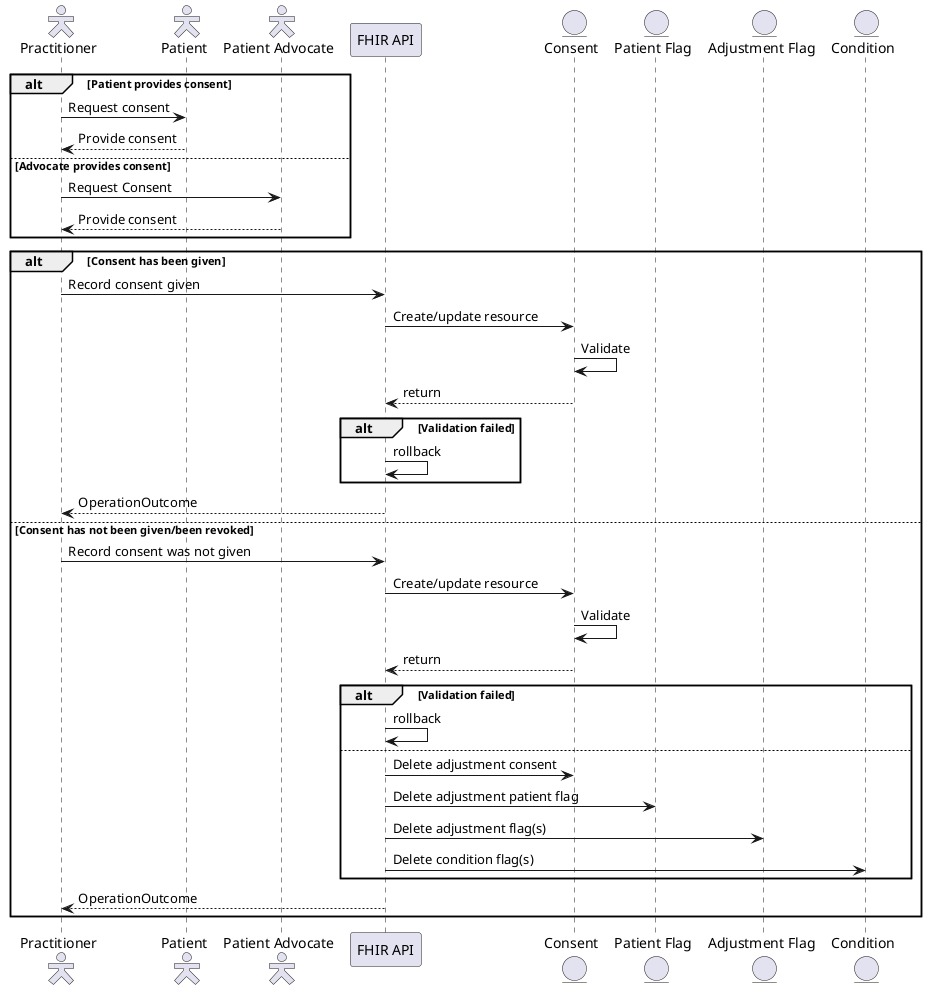 @startuml

skinparam actorStyle hollow

actor        "Practitioner"     as pra
actor        "Patient"          as pat
actor        "Patient Advocate" as pad
participant  "FHIR API"         as api
entity       "Consent"          as con
entity       "Patient Flag"     as pfg
entity       "Adjustment Flag"  as adj
entity       "Condition"        as cod

alt Patient provides consent
  pra ->  pat : Request consent
  pra <-- pat : Provide consent
else Advocate provides consent
  pra ->  pad : Request Consent
  pra <-- pad : Provide consent
end

alt Consent has been given
  pra ->  api : Record consent given
  api ->  con : Create/update resource
  con ->  con : Validate
  api <-- con : return
  alt Validation failed
    api -> api : rollback
  end
  pra <-- api : OperationOutcome
else Consent has not been given/been revoked
  pra ->  api : Record consent was not given
  api ->  con : Create/update resource
  con ->  con : Validate
  api <-- con : return
  alt Validation failed
    api -> api : rollback
  else
    api ->  con : Delete adjustment consent
    api ->  pfg : Delete adjustment patient flag
    api ->  adj : Delete adjustment flag(s)
    api ->  cod : Delete condition flag(s)
  end
  pra <-- api : OperationOutcome
end

@enduml
